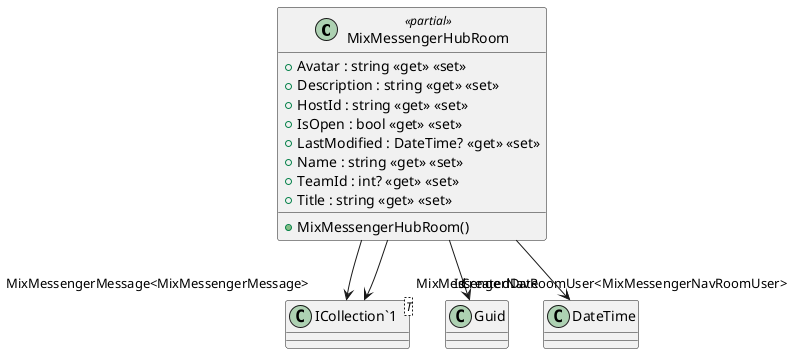 @startuml
class MixMessengerHubRoom <<partial>> {
    + MixMessengerHubRoom()
    + Avatar : string <<get>> <<set>>
    + Description : string <<get>> <<set>>
    + HostId : string <<get>> <<set>>
    + IsOpen : bool <<get>> <<set>>
    + LastModified : DateTime? <<get>> <<set>>
    + Name : string <<get>> <<set>>
    + TeamId : int? <<get>> <<set>>
    + Title : string <<get>> <<set>>
}
class "ICollection`1"<T> {
}
MixMessengerHubRoom --> "Id" Guid
MixMessengerHubRoom --> "CreatedDate" DateTime
MixMessengerHubRoom --> "MixMessengerMessage<MixMessengerMessage>" "ICollection`1"
MixMessengerHubRoom --> "MixMessengerNavRoomUser<MixMessengerNavRoomUser>" "ICollection`1"
@enduml
